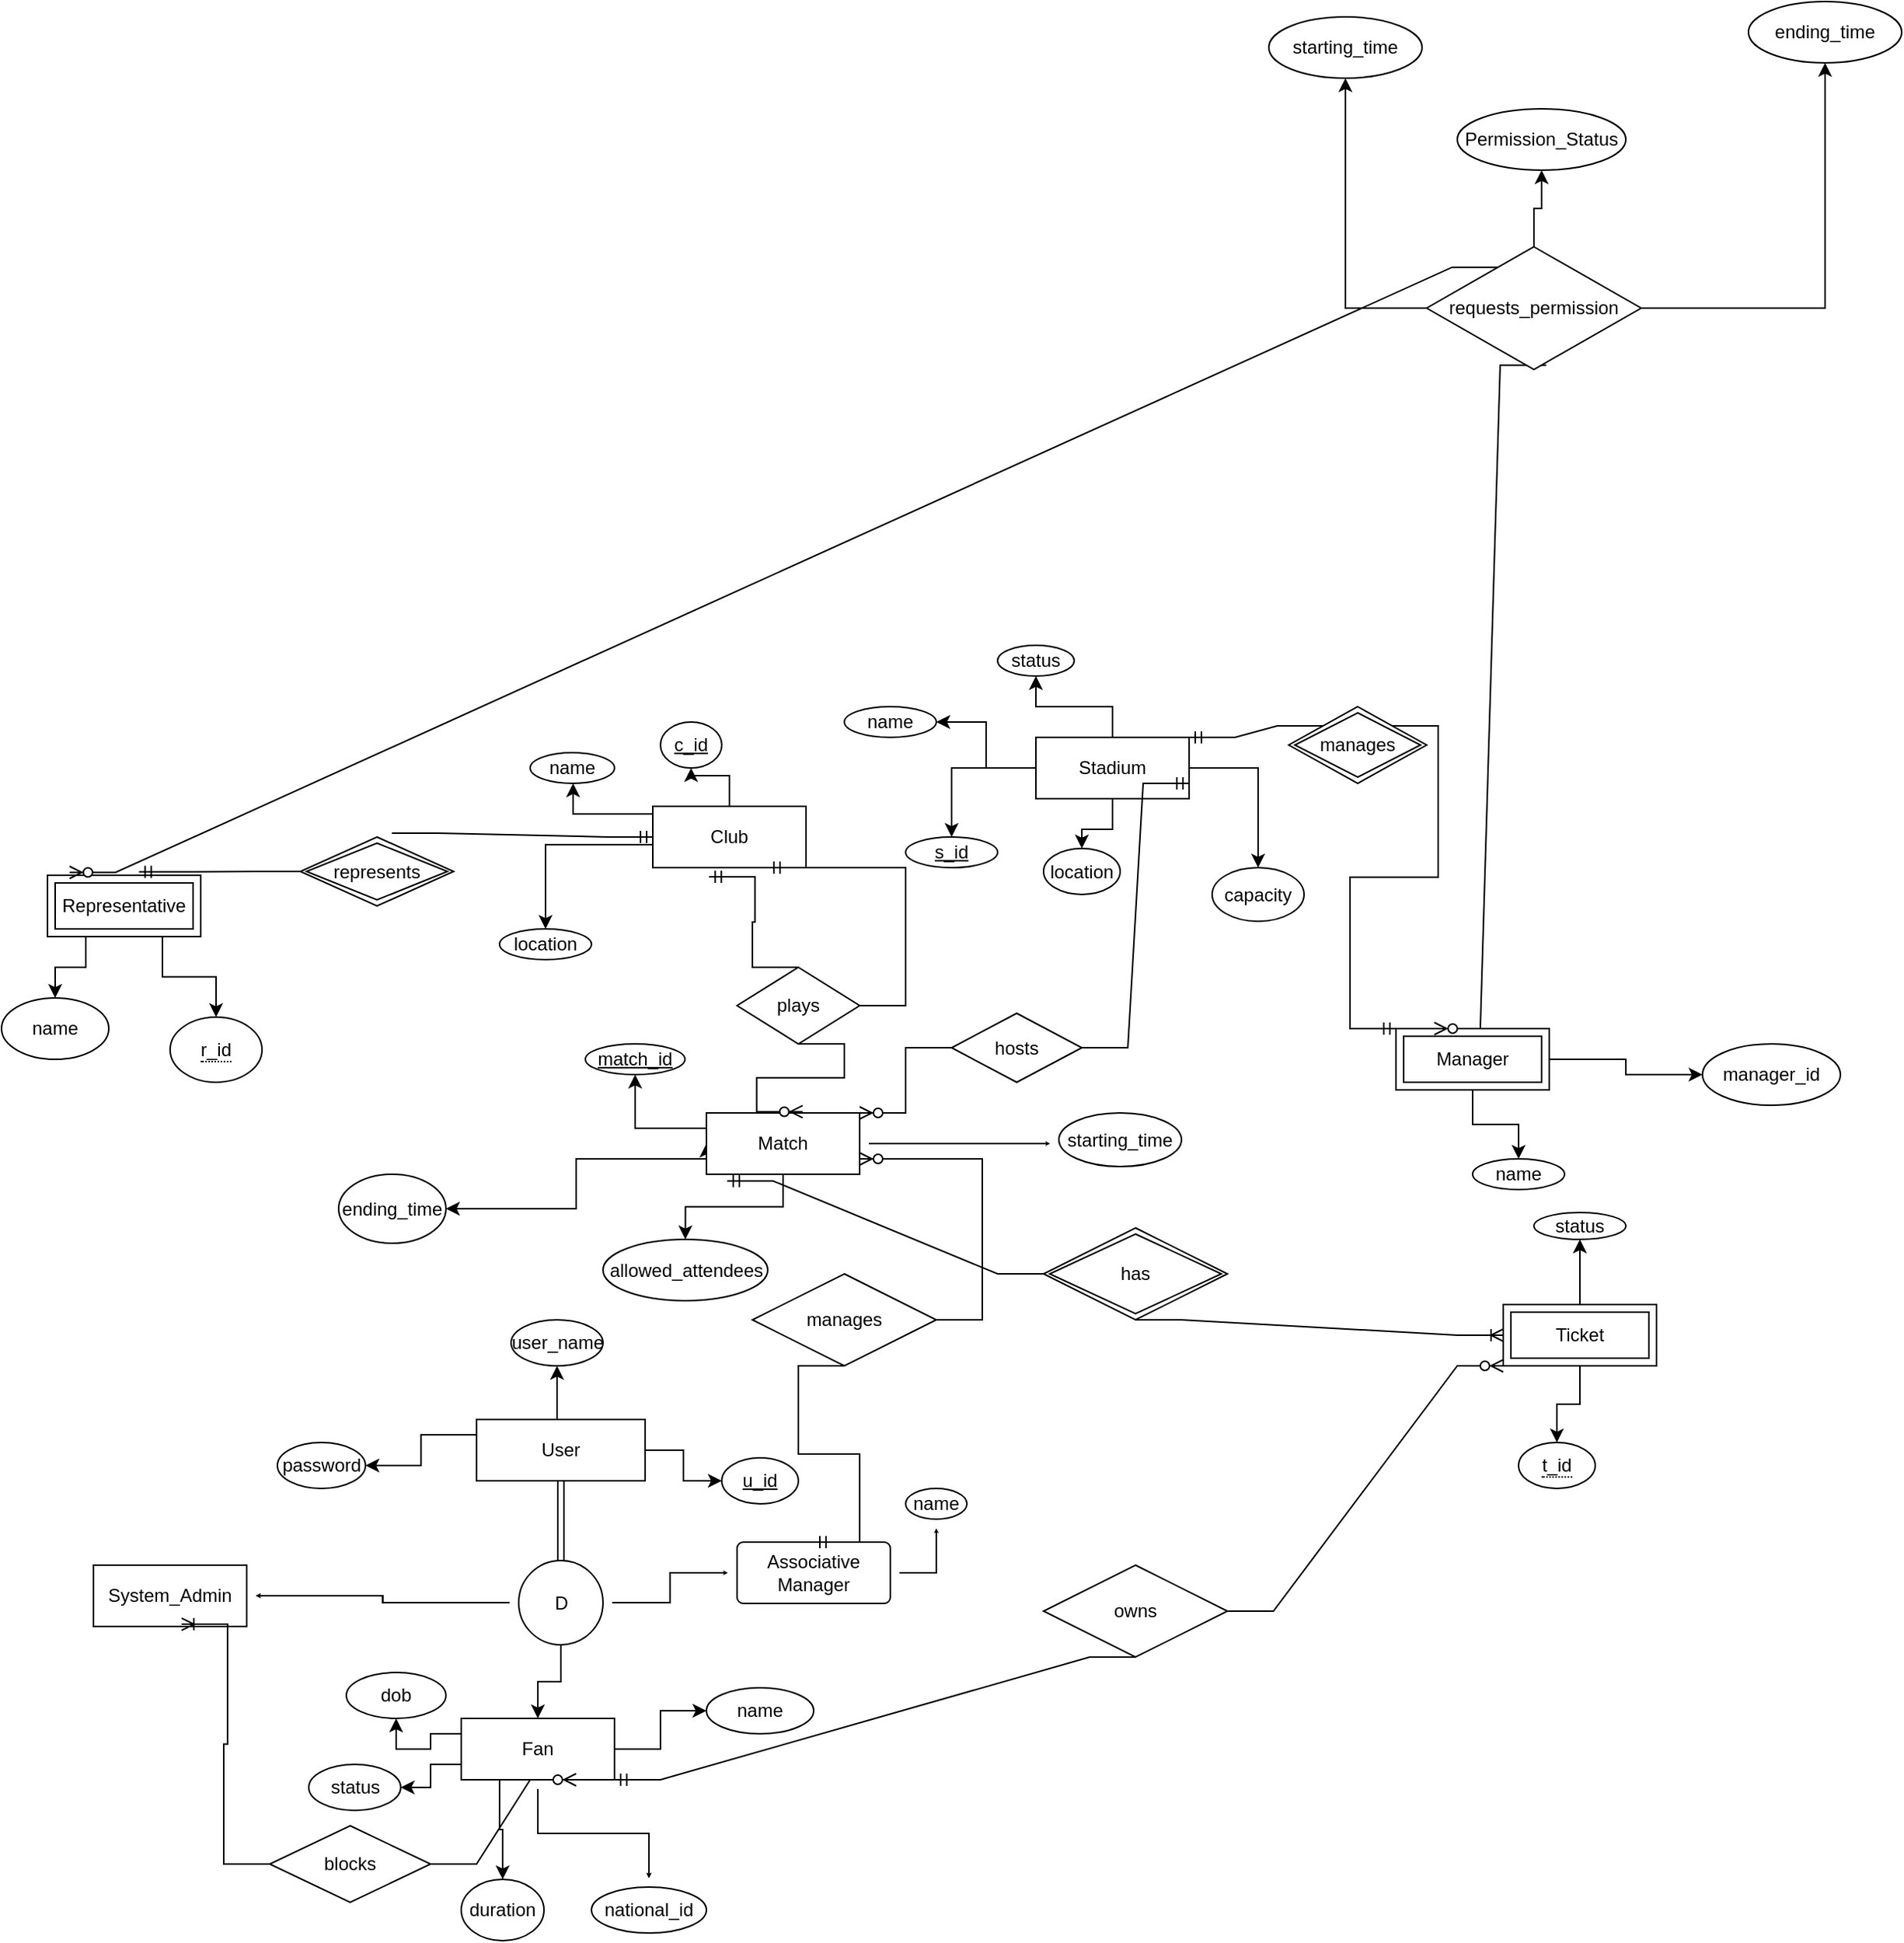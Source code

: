 <mxfile version="20.5.1" type="github">
  <diagram id="-QTC5YhXDy4I8rQjBGPy" name="Page-1">
    <mxGraphModel dx="782" dy="1609" grid="1" gridSize="10" guides="1" tooltips="1" connect="1" arrows="1" fold="1" page="1" pageScale="1" pageWidth="827" pageHeight="1169" math="0" shadow="0">
      <root>
        <mxCell id="0" />
        <mxCell id="1" parent="0" />
        <mxCell id="gGllVryrbf8ipJSGgLWO-30" value="" style="edgeStyle=orthogonalEdgeStyle;rounded=0;orthogonalLoop=1;jettySize=auto;html=1;" parent="1" source="gGllVryrbf8ipJSGgLWO-13" target="gGllVryrbf8ipJSGgLWO-28" edge="1">
          <mxGeometry relative="1" as="geometry" />
        </mxCell>
        <mxCell id="gGllVryrbf8ipJSGgLWO-36" value="" style="edgeStyle=orthogonalEdgeStyle;rounded=0;orthogonalLoop=1;jettySize=auto;html=1;" parent="1" source="gGllVryrbf8ipJSGgLWO-13" target="gGllVryrbf8ipJSGgLWO-33" edge="1">
          <mxGeometry relative="1" as="geometry" />
        </mxCell>
        <mxCell id="gGllVryrbf8ipJSGgLWO-41" value="" style="edgeStyle=orthogonalEdgeStyle;rounded=0;orthogonalLoop=1;jettySize=auto;html=1;" parent="1" source="gGllVryrbf8ipJSGgLWO-13" target="gGllVryrbf8ipJSGgLWO-38" edge="1">
          <mxGeometry relative="1" as="geometry" />
        </mxCell>
        <mxCell id="gGllVryrbf8ipJSGgLWO-43" value="" style="edgeStyle=orthogonalEdgeStyle;rounded=0;orthogonalLoop=1;jettySize=auto;html=1;" parent="1" source="gGllVryrbf8ipJSGgLWO-13" target="gGllVryrbf8ipJSGgLWO-42" edge="1">
          <mxGeometry relative="1" as="geometry" />
        </mxCell>
        <mxCell id="Ex0EIse3YdcYi0-qsqE2-28" value="" style="edgeStyle=orthogonalEdgeStyle;rounded=0;orthogonalLoop=1;jettySize=auto;html=1;" parent="1" source="gGllVryrbf8ipJSGgLWO-13" target="gGllVryrbf8ipJSGgLWO-32" edge="1">
          <mxGeometry relative="1" as="geometry" />
        </mxCell>
        <mxCell id="gGllVryrbf8ipJSGgLWO-13" value="Stadium" style="whiteSpace=wrap;html=1;align=center;" parent="1" vertex="1">
          <mxGeometry x="675" y="20" width="100" height="40" as="geometry" />
        </mxCell>
        <mxCell id="xitRjYBdMeIqJXFht9u3-31" style="edgeStyle=orthogonalEdgeStyle;shape=link;rounded=0;orthogonalLoop=1;jettySize=auto;html=1;exitX=0.5;exitY=1;exitDx=0;exitDy=0;" parent="1" source="gGllVryrbf8ipJSGgLWO-14" target="gGllVryrbf8ipJSGgLWO-66" edge="1">
          <mxGeometry relative="1" as="geometry" />
        </mxCell>
        <mxCell id="RnvZWbtIKU2oyK-qIO_T-2" style="edgeStyle=orthogonalEdgeStyle;rounded=0;orthogonalLoop=1;jettySize=auto;html=1;exitX=0;exitY=0.25;exitDx=0;exitDy=0;entryX=1;entryY=0.5;entryDx=0;entryDy=0;" parent="1" source="gGllVryrbf8ipJSGgLWO-14" target="gGllVryrbf8ipJSGgLWO-87" edge="1">
          <mxGeometry relative="1" as="geometry" />
        </mxCell>
        <mxCell id="RnvZWbtIKU2oyK-qIO_T-3" style="edgeStyle=orthogonalEdgeStyle;rounded=0;orthogonalLoop=1;jettySize=auto;html=1;exitX=0.5;exitY=0;exitDx=0;exitDy=0;entryX=0.5;entryY=1;entryDx=0;entryDy=0;" parent="1" source="gGllVryrbf8ipJSGgLWO-14" target="gGllVryrbf8ipJSGgLWO-85" edge="1">
          <mxGeometry relative="1" as="geometry" />
        </mxCell>
        <mxCell id="RnvZWbtIKU2oyK-qIO_T-4" style="edgeStyle=orthogonalEdgeStyle;rounded=0;orthogonalLoop=1;jettySize=auto;html=1;exitX=1;exitY=0.5;exitDx=0;exitDy=0;entryX=0;entryY=0.5;entryDx=0;entryDy=0;" parent="1" source="gGllVryrbf8ipJSGgLWO-14" target="gGllVryrbf8ipJSGgLWO-83" edge="1">
          <mxGeometry relative="1" as="geometry" />
        </mxCell>
        <mxCell id="gGllVryrbf8ipJSGgLWO-14" value="User" style="whiteSpace=wrap;html=1;align=center;" parent="1" vertex="1">
          <mxGeometry x="310" y="465" width="110" height="40" as="geometry" />
        </mxCell>
        <mxCell id="gGllVryrbf8ipJSGgLWO-47" value="" style="edgeStyle=orthogonalEdgeStyle;rounded=0;orthogonalLoop=1;jettySize=auto;html=1;" parent="1" source="gGllVryrbf8ipJSGgLWO-12" target="gGllVryrbf8ipJSGgLWO-44" edge="1">
          <mxGeometry relative="1" as="geometry">
            <Array as="points">
              <mxPoint x="355" y="90" />
            </Array>
          </mxGeometry>
        </mxCell>
        <mxCell id="gGllVryrbf8ipJSGgLWO-48" value="" style="edgeStyle=orthogonalEdgeStyle;rounded=0;orthogonalLoop=1;jettySize=auto;html=1;" parent="1" source="gGllVryrbf8ipJSGgLWO-12" target="gGllVryrbf8ipJSGgLWO-45" edge="1">
          <mxGeometry relative="1" as="geometry">
            <Array as="points">
              <mxPoint x="373" y="70" />
            </Array>
          </mxGeometry>
        </mxCell>
        <mxCell id="gGllVryrbf8ipJSGgLWO-49" value="" style="edgeStyle=orthogonalEdgeStyle;rounded=0;orthogonalLoop=1;jettySize=auto;html=1;" parent="1" source="gGllVryrbf8ipJSGgLWO-12" target="gGllVryrbf8ipJSGgLWO-46" edge="1">
          <mxGeometry relative="1" as="geometry" />
        </mxCell>
        <mxCell id="gGllVryrbf8ipJSGgLWO-12" value="Club" style="whiteSpace=wrap;html=1;align=center;" parent="1" vertex="1">
          <mxGeometry x="425" y="65" width="100" height="40" as="geometry" />
        </mxCell>
        <mxCell id="gGllVryrbf8ipJSGgLWO-28" value="name" style="ellipse;whiteSpace=wrap;html=1;align=center;" parent="1" vertex="1">
          <mxGeometry x="550" width="60" height="20" as="geometry" />
        </mxCell>
        <mxCell id="gGllVryrbf8ipJSGgLWO-32" value="location" style="ellipse;whiteSpace=wrap;html=1;align=center;" parent="1" vertex="1">
          <mxGeometry x="680" y="92.5" width="50" height="30" as="geometry" />
        </mxCell>
        <mxCell id="gGllVryrbf8ipJSGgLWO-33" value="s_id" style="ellipse;whiteSpace=wrap;html=1;align=center;fontStyle=4;" parent="1" vertex="1">
          <mxGeometry x="590" y="85" width="60" height="20" as="geometry" />
        </mxCell>
        <mxCell id="gGllVryrbf8ipJSGgLWO-38" value="capacity" style="ellipse;whiteSpace=wrap;html=1;align=center;" parent="1" vertex="1">
          <mxGeometry x="790" y="105" width="60" height="35" as="geometry" />
        </mxCell>
        <mxCell id="gGllVryrbf8ipJSGgLWO-42" value="status" style="ellipse;whiteSpace=wrap;html=1;align=center;" parent="1" vertex="1">
          <mxGeometry x="650" y="-40" width="50" height="20" as="geometry" />
        </mxCell>
        <mxCell id="gGllVryrbf8ipJSGgLWO-44" value="location" style="ellipse;whiteSpace=wrap;html=1;align=center;" parent="1" vertex="1">
          <mxGeometry x="325" y="145" width="60" height="20" as="geometry" />
        </mxCell>
        <mxCell id="gGllVryrbf8ipJSGgLWO-45" value="name" style="ellipse;whiteSpace=wrap;html=1;align=center;" parent="1" vertex="1">
          <mxGeometry x="345" y="30" width="55" height="20" as="geometry" />
        </mxCell>
        <mxCell id="gGllVryrbf8ipJSGgLWO-46" value="c_id" style="ellipse;whiteSpace=wrap;html=1;align=center;fontStyle=4;" parent="1" vertex="1">
          <mxGeometry x="430" y="10" width="40" height="30" as="geometry" />
        </mxCell>
        <mxCell id="xitRjYBdMeIqJXFht9u3-12" style="edgeStyle=orthogonalEdgeStyle;rounded=0;orthogonalLoop=1;jettySize=auto;html=1;exitX=0.25;exitY=1;exitDx=0;exitDy=0;entryX=0.5;entryY=0;entryDx=0;entryDy=0;" parent="1" source="gGllVryrbf8ipJSGgLWO-50" target="gGllVryrbf8ipJSGgLWO-53" edge="1">
          <mxGeometry relative="1" as="geometry" />
        </mxCell>
        <mxCell id="xitRjYBdMeIqJXFht9u3-13" style="edgeStyle=orthogonalEdgeStyle;rounded=0;orthogonalLoop=1;jettySize=auto;html=1;exitX=0.75;exitY=1;exitDx=0;exitDy=0;entryX=0.5;entryY=0;entryDx=0;entryDy=0;" parent="1" source="gGllVryrbf8ipJSGgLWO-50" target="gGllVryrbf8ipJSGgLWO-51" edge="1">
          <mxGeometry relative="1" as="geometry" />
        </mxCell>
        <mxCell id="gGllVryrbf8ipJSGgLWO-50" value="Representative" style="shape=ext;margin=3;double=1;whiteSpace=wrap;html=1;align=center;" parent="1" vertex="1">
          <mxGeometry x="30" y="110" width="100" height="40" as="geometry" />
        </mxCell>
        <mxCell id="gGllVryrbf8ipJSGgLWO-51" value="&lt;span style=&quot;border-bottom: 1px dotted&quot;&gt;r_id&lt;/span&gt;" style="ellipse;whiteSpace=wrap;html=1;align=center;" parent="1" vertex="1">
          <mxGeometry x="110" y="202.5" width="60" height="42.5" as="geometry" />
        </mxCell>
        <mxCell id="gGllVryrbf8ipJSGgLWO-53" value="name" style="ellipse;whiteSpace=wrap;html=1;align=center;" parent="1" vertex="1">
          <mxGeometry y="190" width="70" height="40" as="geometry" />
        </mxCell>
        <mxCell id="gGllVryrbf8ipJSGgLWO-59" value="" style="edgeStyle=orthogonalEdgeStyle;rounded=0;orthogonalLoop=1;jettySize=auto;html=1;" parent="1" source="gGllVryrbf8ipJSGgLWO-57" target="gGllVryrbf8ipJSGgLWO-58" edge="1">
          <mxGeometry relative="1" as="geometry" />
        </mxCell>
        <mxCell id="gGllVryrbf8ipJSGgLWO-61" value="" style="edgeStyle=orthogonalEdgeStyle;rounded=0;orthogonalLoop=1;jettySize=auto;html=1;" parent="1" source="gGllVryrbf8ipJSGgLWO-57" target="gGllVryrbf8ipJSGgLWO-60" edge="1">
          <mxGeometry relative="1" as="geometry" />
        </mxCell>
        <mxCell id="gGllVryrbf8ipJSGgLWO-57" value="Manager" style="shape=ext;margin=3;double=1;whiteSpace=wrap;html=1;align=center;" parent="1" vertex="1">
          <mxGeometry x="910" y="210" width="100" height="40" as="geometry" />
        </mxCell>
        <mxCell id="gGllVryrbf8ipJSGgLWO-58" value="manager_id" style="ellipse;whiteSpace=wrap;html=1;align=center;" parent="1" vertex="1">
          <mxGeometry x="1110" y="220" width="90" height="40" as="geometry" />
        </mxCell>
        <mxCell id="gGllVryrbf8ipJSGgLWO-60" value="name" style="ellipse;whiteSpace=wrap;html=1;align=center;" parent="1" vertex="1">
          <mxGeometry x="960" y="295" width="60" height="20" as="geometry" />
        </mxCell>
        <mxCell id="gGllVryrbf8ipJSGgLWO-77" value="" style="edgeStyle=orthogonalEdgeStyle;rounded=0;orthogonalLoop=1;jettySize=auto;html=1;startSize=0;endSize=0;sourcePerimeterSpacing=6;targetPerimeterSpacing=6;" parent="1" source="gGllVryrbf8ipJSGgLWO-66" target="gGllVryrbf8ipJSGgLWO-76" edge="1">
          <mxGeometry relative="1" as="geometry" />
        </mxCell>
        <mxCell id="gGllVryrbf8ipJSGgLWO-79" value="" style="edgeStyle=orthogonalEdgeStyle;rounded=0;orthogonalLoop=1;jettySize=auto;html=1;startSize=0;endSize=0;sourcePerimeterSpacing=6;targetPerimeterSpacing=6;" parent="1" source="gGllVryrbf8ipJSGgLWO-66" target="gGllVryrbf8ipJSGgLWO-76" edge="1">
          <mxGeometry relative="1" as="geometry" />
        </mxCell>
        <mxCell id="gGllVryrbf8ipJSGgLWO-80" value="" style="edgeStyle=orthogonalEdgeStyle;rounded=0;orthogonalLoop=1;jettySize=auto;html=1;startSize=0;endSize=0;sourcePerimeterSpacing=6;targetPerimeterSpacing=6;" parent="1" source="gGllVryrbf8ipJSGgLWO-66" target="gGllVryrbf8ipJSGgLWO-78" edge="1">
          <mxGeometry relative="1" as="geometry" />
        </mxCell>
        <mxCell id="BsQJGA-gcEnlUO8bF1xy-1" style="edgeStyle=orthogonalEdgeStyle;rounded=0;orthogonalLoop=1;jettySize=auto;html=1;exitX=0.5;exitY=1;exitDx=0;exitDy=0;entryX=0.5;entryY=0;entryDx=0;entryDy=0;" parent="1" source="gGllVryrbf8ipJSGgLWO-66" target="gGllVryrbf8ipJSGgLWO-81" edge="1">
          <mxGeometry relative="1" as="geometry" />
        </mxCell>
        <mxCell id="gGllVryrbf8ipJSGgLWO-66" value="D" style="ellipse;whiteSpace=wrap;html=1;aspect=fixed;" parent="1" vertex="1">
          <mxGeometry x="337.5" y="557" width="55" height="55" as="geometry" />
        </mxCell>
        <mxCell id="gGllVryrbf8ipJSGgLWO-76" value="System_Admin" style="whiteSpace=wrap;html=1;align=center;" parent="1" vertex="1">
          <mxGeometry x="60" y="560" width="100" height="40" as="geometry" />
        </mxCell>
        <mxCell id="gGllVryrbf8ipJSGgLWO-90" value="" style="edgeStyle=orthogonalEdgeStyle;rounded=0;orthogonalLoop=1;jettySize=auto;html=1;startSize=0;endSize=0;sourcePerimeterSpacing=6;targetPerimeterSpacing=6;" parent="1" source="gGllVryrbf8ipJSGgLWO-78" target="gGllVryrbf8ipJSGgLWO-89" edge="1">
          <mxGeometry relative="1" as="geometry" />
        </mxCell>
        <mxCell id="gGllVryrbf8ipJSGgLWO-78" value="Associative Manager" style="rounded=1;arcSize=10;whiteSpace=wrap;html=1;align=center;" parent="1" vertex="1">
          <mxGeometry x="480" y="545" width="100" height="40" as="geometry" />
        </mxCell>
        <mxCell id="gGllVryrbf8ipJSGgLWO-97" value="" style="edgeStyle=orthogonalEdgeStyle;rounded=0;orthogonalLoop=1;jettySize=auto;html=1;startSize=0;endSize=0;sourcePerimeterSpacing=6;targetPerimeterSpacing=6;" parent="1" source="gGllVryrbf8ipJSGgLWO-81" target="gGllVryrbf8ipJSGgLWO-94" edge="1">
          <mxGeometry relative="1" as="geometry" />
        </mxCell>
        <mxCell id="gGllVryrbf8ipJSGgLWO-98" value="" style="edgeStyle=orthogonalEdgeStyle;rounded=0;orthogonalLoop=1;jettySize=auto;html=1;startSize=0;endSize=0;sourcePerimeterSpacing=6;targetPerimeterSpacing=6;" parent="1" source="gGllVryrbf8ipJSGgLWO-81" target="gGllVryrbf8ipJSGgLWO-94" edge="1">
          <mxGeometry relative="1" as="geometry" />
        </mxCell>
        <mxCell id="gGllVryrbf8ipJSGgLWO-99" value="" style="edgeStyle=orthogonalEdgeStyle;rounded=0;orthogonalLoop=1;jettySize=auto;html=1;startSize=0;endSize=0;sourcePerimeterSpacing=6;targetPerimeterSpacing=6;" parent="1" source="gGllVryrbf8ipJSGgLWO-81" target="gGllVryrbf8ipJSGgLWO-94" edge="1">
          <mxGeometry relative="1" as="geometry" />
        </mxCell>
        <mxCell id="gGllVryrbf8ipJSGgLWO-100" value="" style="edgeStyle=orthogonalEdgeStyle;rounded=0;orthogonalLoop=1;jettySize=auto;html=1;startSize=0;endSize=0;sourcePerimeterSpacing=6;targetPerimeterSpacing=6;" parent="1" source="gGllVryrbf8ipJSGgLWO-81" target="gGllVryrbf8ipJSGgLWO-94" edge="1">
          <mxGeometry relative="1" as="geometry" />
        </mxCell>
        <mxCell id="xitRjYBdMeIqJXFht9u3-14" style="edgeStyle=orthogonalEdgeStyle;rounded=0;orthogonalLoop=1;jettySize=auto;html=1;exitX=1;exitY=0.5;exitDx=0;exitDy=0;" parent="1" source="gGllVryrbf8ipJSGgLWO-81" target="gGllVryrbf8ipJSGgLWO-93" edge="1">
          <mxGeometry relative="1" as="geometry" />
        </mxCell>
        <mxCell id="xitRjYBdMeIqJXFht9u3-15" style="edgeStyle=orthogonalEdgeStyle;rounded=0;orthogonalLoop=1;jettySize=auto;html=1;exitX=0;exitY=0.75;exitDx=0;exitDy=0;entryX=1;entryY=0.5;entryDx=0;entryDy=0;" parent="1" source="gGllVryrbf8ipJSGgLWO-81" target="gGllVryrbf8ipJSGgLWO-92" edge="1">
          <mxGeometry relative="1" as="geometry" />
        </mxCell>
        <mxCell id="xitRjYBdMeIqJXFht9u3-16" style="edgeStyle=orthogonalEdgeStyle;rounded=0;orthogonalLoop=1;jettySize=auto;html=1;exitX=0;exitY=0.25;exitDx=0;exitDy=0;entryX=0.5;entryY=1;entryDx=0;entryDy=0;" parent="1" source="gGllVryrbf8ipJSGgLWO-81" target="gGllVryrbf8ipJSGgLWO-91" edge="1">
          <mxGeometry relative="1" as="geometry" />
        </mxCell>
        <mxCell id="BsQJGA-gcEnlUO8bF1xy-2" style="edgeStyle=orthogonalEdgeStyle;rounded=0;orthogonalLoop=1;jettySize=auto;html=1;exitX=0.25;exitY=1;exitDx=0;exitDy=0;" parent="1" source="gGllVryrbf8ipJSGgLWO-81" target="Ex0EIse3YdcYi0-qsqE2-83" edge="1">
          <mxGeometry relative="1" as="geometry" />
        </mxCell>
        <mxCell id="gGllVryrbf8ipJSGgLWO-81" value="Fan" style="whiteSpace=wrap;html=1;align=center;" parent="1" vertex="1">
          <mxGeometry x="300" y="660" width="100" height="40" as="geometry" />
        </mxCell>
        <mxCell id="gGllVryrbf8ipJSGgLWO-83" value="&lt;div&gt;u_id&lt;/div&gt;" style="ellipse;whiteSpace=wrap;html=1;align=center;fontStyle=4;" parent="1" vertex="1">
          <mxGeometry x="470" y="490" width="50" height="30" as="geometry" />
        </mxCell>
        <mxCell id="gGllVryrbf8ipJSGgLWO-85" value="user_name" style="ellipse;whiteSpace=wrap;html=1;align=center;" parent="1" vertex="1">
          <mxGeometry x="332.5" y="400" width="60" height="30" as="geometry" />
        </mxCell>
        <mxCell id="gGllVryrbf8ipJSGgLWO-87" value="password" style="ellipse;whiteSpace=wrap;html=1;align=center;" parent="1" vertex="1">
          <mxGeometry x="180" y="480" width="57.5" height="30" as="geometry" />
        </mxCell>
        <mxCell id="gGllVryrbf8ipJSGgLWO-89" value="name" style="ellipse;whiteSpace=wrap;html=1;align=center;" parent="1" vertex="1">
          <mxGeometry x="590" y="510" width="40" height="20" as="geometry" />
        </mxCell>
        <mxCell id="gGllVryrbf8ipJSGgLWO-91" value="dob" style="ellipse;whiteSpace=wrap;html=1;align=center;" parent="1" vertex="1">
          <mxGeometry x="225" y="630" width="65" height="30" as="geometry" />
        </mxCell>
        <mxCell id="gGllVryrbf8ipJSGgLWO-92" value="status" style="ellipse;whiteSpace=wrap;html=1;align=center;" parent="1" vertex="1">
          <mxGeometry x="200.5" y="690" width="60" height="30" as="geometry" />
        </mxCell>
        <mxCell id="gGllVryrbf8ipJSGgLWO-93" value="name" style="ellipse;whiteSpace=wrap;html=1;align=center;" parent="1" vertex="1">
          <mxGeometry x="460" y="640" width="70" height="30" as="geometry" />
        </mxCell>
        <mxCell id="gGllVryrbf8ipJSGgLWO-94" value="national_id" style="ellipse;whiteSpace=wrap;html=1;align=center;" parent="1" vertex="1">
          <mxGeometry x="385" y="770" width="75" height="30" as="geometry" />
        </mxCell>
        <mxCell id="gGllVryrbf8ipJSGgLWO-108" value="" style="edgeStyle=orthogonalEdgeStyle;rounded=0;orthogonalLoop=1;jettySize=auto;html=1;startSize=0;endSize=0;sourcePerimeterSpacing=6;targetPerimeterSpacing=6;" parent="1" source="gGllVryrbf8ipJSGgLWO-104" target="gGllVryrbf8ipJSGgLWO-107" edge="1">
          <mxGeometry relative="1" as="geometry">
            <Array as="points">
              <mxPoint x="510" y="280" />
            </Array>
          </mxGeometry>
        </mxCell>
        <mxCell id="xitRjYBdMeIqJXFht9u3-20" style="edgeStyle=orthogonalEdgeStyle;rounded=0;orthogonalLoop=1;jettySize=auto;html=1;exitX=0;exitY=1;exitDx=0;exitDy=0;" parent="1" source="gGllVryrbf8ipJSGgLWO-104" edge="1">
          <mxGeometry relative="1" as="geometry">
            <mxPoint x="460" y="285" as="targetPoint" />
          </mxGeometry>
        </mxCell>
        <mxCell id="xitRjYBdMeIqJXFht9u3-21" style="edgeStyle=orthogonalEdgeStyle;rounded=0;orthogonalLoop=1;jettySize=auto;html=1;exitX=0;exitY=0.75;exitDx=0;exitDy=0;" parent="1" source="gGllVryrbf8ipJSGgLWO-104" target="gGllVryrbf8ipJSGgLWO-109" edge="1">
          <mxGeometry relative="1" as="geometry" />
        </mxCell>
        <mxCell id="xitRjYBdMeIqJXFht9u3-22" style="edgeStyle=orthogonalEdgeStyle;rounded=0;orthogonalLoop=1;jettySize=auto;html=1;exitX=0;exitY=0.25;exitDx=0;exitDy=0;entryX=0.5;entryY=1;entryDx=0;entryDy=0;" parent="1" source="gGllVryrbf8ipJSGgLWO-104" target="gGllVryrbf8ipJSGgLWO-105" edge="1">
          <mxGeometry relative="1" as="geometry" />
        </mxCell>
        <mxCell id="xitRjYBdMeIqJXFht9u3-23" style="edgeStyle=orthogonalEdgeStyle;rounded=0;orthogonalLoop=1;jettySize=auto;html=1;exitX=0.5;exitY=1;exitDx=0;exitDy=0;entryX=0.5;entryY=0;entryDx=0;entryDy=0;" parent="1" source="gGllVryrbf8ipJSGgLWO-104" target="gGllVryrbf8ipJSGgLWO-111" edge="1">
          <mxGeometry relative="1" as="geometry" />
        </mxCell>
        <mxCell id="gGllVryrbf8ipJSGgLWO-104" value="Match" style="whiteSpace=wrap;html=1;align=center;" parent="1" vertex="1">
          <mxGeometry x="460" y="265" width="100" height="40" as="geometry" />
        </mxCell>
        <mxCell id="gGllVryrbf8ipJSGgLWO-105" value="match_id" style="ellipse;whiteSpace=wrap;html=1;align=center;fontStyle=4;" parent="1" vertex="1">
          <mxGeometry x="381" y="220" width="65" height="20" as="geometry" />
        </mxCell>
        <mxCell id="gGllVryrbf8ipJSGgLWO-107" value="&lt;div&gt;starting_time&lt;/div&gt;" style="ellipse;whiteSpace=wrap;html=1;align=center;" parent="1" vertex="1">
          <mxGeometry x="690" y="265" width="80" height="35" as="geometry" />
        </mxCell>
        <mxCell id="gGllVryrbf8ipJSGgLWO-109" value="ending_time" style="ellipse;whiteSpace=wrap;html=1;align=center;" parent="1" vertex="1">
          <mxGeometry x="220" y="305" width="70" height="45" as="geometry" />
        </mxCell>
        <mxCell id="gGllVryrbf8ipJSGgLWO-111" value="allowed_attendees" style="ellipse;whiteSpace=wrap;html=1;align=center;" parent="1" vertex="1">
          <mxGeometry x="392.5" y="347.5" width="107.5" height="40" as="geometry" />
        </mxCell>
        <mxCell id="xitRjYBdMeIqJXFht9u3-17" style="edgeStyle=orthogonalEdgeStyle;rounded=0;orthogonalLoop=1;jettySize=auto;html=1;exitX=0.5;exitY=1;exitDx=0;exitDy=0;entryX=0.5;entryY=0;entryDx=0;entryDy=0;" parent="1" source="gGllVryrbf8ipJSGgLWO-113" target="gGllVryrbf8ipJSGgLWO-114" edge="1">
          <mxGeometry relative="1" as="geometry" />
        </mxCell>
        <mxCell id="xitRjYBdMeIqJXFht9u3-18" style="edgeStyle=orthogonalEdgeStyle;rounded=0;orthogonalLoop=1;jettySize=auto;html=1;exitX=0.5;exitY=0;exitDx=0;exitDy=0;entryX=0.5;entryY=1;entryDx=0;entryDy=0;" parent="1" source="gGllVryrbf8ipJSGgLWO-113" target="gGllVryrbf8ipJSGgLWO-116" edge="1">
          <mxGeometry relative="1" as="geometry" />
        </mxCell>
        <mxCell id="gGllVryrbf8ipJSGgLWO-113" value="Ticket" style="shape=ext;margin=3;double=1;whiteSpace=wrap;html=1;align=center;" parent="1" vertex="1">
          <mxGeometry x="980" y="390" width="100" height="40" as="geometry" />
        </mxCell>
        <mxCell id="gGllVryrbf8ipJSGgLWO-114" value="&lt;div&gt;&lt;span style=&quot;border-bottom: 1px dotted&quot;&gt;t_id&lt;/span&gt;&lt;/div&gt;&lt;div&gt;&lt;span style=&quot;border-bottom: 1px dotted&quot;&gt;&lt;/span&gt;&lt;/div&gt;" style="ellipse;whiteSpace=wrap;html=1;align=center;" parent="1" vertex="1">
          <mxGeometry x="990" y="480" width="50" height="30" as="geometry" />
        </mxCell>
        <mxCell id="gGllVryrbf8ipJSGgLWO-116" value="status" style="ellipse;whiteSpace=wrap;html=1;align=center;" parent="1" vertex="1">
          <mxGeometry x="1000" y="330" width="60" height="17.5" as="geometry" />
        </mxCell>
        <mxCell id="Ex0EIse3YdcYi0-qsqE2-4" value="" style="edgeStyle=entityRelationEdgeStyle;fontSize=12;html=1;endArrow=ERzeroToMany;startArrow=none;rounded=0;entryX=1;entryY=0.75;entryDx=0;entryDy=0;" parent="1" source="gGllVryrbf8ipJSGgLWO-118" target="gGllVryrbf8ipJSGgLWO-104" edge="1">
          <mxGeometry width="100" height="100" relative="1" as="geometry">
            <mxPoint x="610" y="540" as="sourcePoint" />
            <mxPoint x="630" y="300" as="targetPoint" />
          </mxGeometry>
        </mxCell>
        <mxCell id="gGllVryrbf8ipJSGgLWO-118" value="&lt;div&gt;manages&lt;/div&gt;" style="shape=rhombus;perimeter=rhombusPerimeter;whiteSpace=wrap;html=1;align=center;" parent="1" vertex="1">
          <mxGeometry x="490" y="370" width="120" height="60" as="geometry" />
        </mxCell>
        <mxCell id="Ex0EIse3YdcYi0-qsqE2-5" value="" style="edgeStyle=entityRelationEdgeStyle;fontSize=12;html=1;endArrow=none;startArrow=ERmandOne;rounded=0;entryX=0.5;entryY=1;entryDx=0;entryDy=0;exitX=0.5;exitY=0;exitDx=0;exitDy=0;" parent="1" source="gGllVryrbf8ipJSGgLWO-78" target="gGllVryrbf8ipJSGgLWO-118" edge="1">
          <mxGeometry width="100" height="100" relative="1" as="geometry">
            <mxPoint x="590" y="550" as="sourcePoint" />
            <mxPoint x="464" y="301.25" as="targetPoint" />
          </mxGeometry>
        </mxCell>
        <mxCell id="Ex0EIse3YdcYi0-qsqE2-7" value="plays" style="shape=rhombus;perimeter=rhombusPerimeter;whiteSpace=wrap;html=1;align=center;" parent="1" vertex="1">
          <mxGeometry x="480" y="170" width="80" height="50" as="geometry" />
        </mxCell>
        <mxCell id="Ex0EIse3YdcYi0-qsqE2-20" value="" style="edgeStyle=entityRelationEdgeStyle;fontSize=12;html=1;endArrow=ERzeroToMany;endFill=1;rounded=0;entryX=0.628;entryY=-0.019;entryDx=0;entryDy=0;entryPerimeter=0;exitX=0.5;exitY=1;exitDx=0;exitDy=0;" parent="1" source="Ex0EIse3YdcYi0-qsqE2-7" target="gGllVryrbf8ipJSGgLWO-104" edge="1">
          <mxGeometry width="100" height="100" relative="1" as="geometry">
            <mxPoint x="364" y="210" as="sourcePoint" />
            <mxPoint x="464" y="110" as="targetPoint" />
          </mxGeometry>
        </mxCell>
        <mxCell id="Ex0EIse3YdcYi0-qsqE2-30" value="hosts" style="shape=rhombus;perimeter=rhombusPerimeter;whiteSpace=wrap;html=1;align=center;" parent="1" vertex="1">
          <mxGeometry x="620" y="200" width="85" height="45" as="geometry" />
        </mxCell>
        <mxCell id="Ex0EIse3YdcYi0-qsqE2-31" value="" style="edgeStyle=entityRelationEdgeStyle;fontSize=12;html=1;endArrow=ERzeroToMany;endFill=1;rounded=0;exitX=0;exitY=0.5;exitDx=0;exitDy=0;entryX=1;entryY=0;entryDx=0;entryDy=0;" parent="1" source="Ex0EIse3YdcYi0-qsqE2-30" target="gGllVryrbf8ipJSGgLWO-104" edge="1">
          <mxGeometry width="100" height="100" relative="1" as="geometry">
            <mxPoint x="560" y="265" as="sourcePoint" />
            <mxPoint x="660" y="165" as="targetPoint" />
          </mxGeometry>
        </mxCell>
        <mxCell id="Ex0EIse3YdcYi0-qsqE2-33" value="" style="edgeStyle=entityRelationEdgeStyle;fontSize=12;html=1;endArrow=ERmandOne;rounded=0;exitX=1;exitY=0.5;exitDx=0;exitDy=0;entryX=1;entryY=0.75;entryDx=0;entryDy=0;" parent="1" source="Ex0EIse3YdcYi0-qsqE2-30" target="gGllVryrbf8ipJSGgLWO-13" edge="1">
          <mxGeometry width="100" height="100" relative="1" as="geometry">
            <mxPoint x="750" y="260" as="sourcePoint" />
            <mxPoint x="790" y="60" as="targetPoint" />
          </mxGeometry>
        </mxCell>
        <mxCell id="Ex0EIse3YdcYi0-qsqE2-36" value="" style="edgeStyle=entityRelationEdgeStyle;fontSize=12;html=1;endArrow=ERmandOne;startArrow=none;rounded=0;entryX=0;entryY=0.5;entryDx=0;entryDy=0;exitX=0.597;exitY=-0.056;exitDx=0;exitDy=0;exitPerimeter=0;" parent="1" source="Ex0EIse3YdcYi0-qsqE2-35" target="gGllVryrbf8ipJSGgLWO-12" edge="1">
          <mxGeometry width="100" height="100" relative="1" as="geometry">
            <mxPoint x="200" y="140" as="sourcePoint" />
            <mxPoint x="300" y="40" as="targetPoint" />
          </mxGeometry>
        </mxCell>
        <mxCell id="Ex0EIse3YdcYi0-qsqE2-37" style="edgeStyle=orthogonalEdgeStyle;rounded=0;orthogonalLoop=1;jettySize=auto;html=1;exitX=0.5;exitY=1;exitDx=0;exitDy=0;" parent="1" source="Ex0EIse3YdcYi0-qsqE2-35" target="Ex0EIse3YdcYi0-qsqE2-35" edge="1">
          <mxGeometry relative="1" as="geometry" />
        </mxCell>
        <mxCell id="Ex0EIse3YdcYi0-qsqE2-35" value="&lt;div&gt;represents&lt;/div&gt;" style="shape=rhombus;double=1;perimeter=rhombusPerimeter;whiteSpace=wrap;html=1;align=center;" parent="1" vertex="1">
          <mxGeometry x="195" y="85" width="100" height="45" as="geometry" />
        </mxCell>
        <mxCell id="Ex0EIse3YdcYi0-qsqE2-38" value="" style="edgeStyle=entityRelationEdgeStyle;fontSize=12;html=1;endArrow=none;startArrow=ERmandOne;rounded=0;entryX=0;entryY=0.5;entryDx=0;entryDy=0;exitX=0.597;exitY=-0.056;exitDx=0;exitDy=0;exitPerimeter=0;" parent="1" source="gGllVryrbf8ipJSGgLWO-50" target="Ex0EIse3YdcYi0-qsqE2-35" edge="1">
          <mxGeometry width="100" height="100" relative="1" as="geometry">
            <mxPoint x="129.7" y="137.76" as="sourcePoint" />
            <mxPoint x="425" y="85" as="targetPoint" />
          </mxGeometry>
        </mxCell>
        <mxCell id="Ex0EIse3YdcYi0-qsqE2-46" value="" style="edgeStyle=entityRelationEdgeStyle;fontSize=12;html=1;endArrow=ERmandOne;startArrow=none;rounded=0;entryX=1;entryY=0;entryDx=0;entryDy=0;exitX=0;exitY=0;exitDx=0;exitDy=0;" parent="1" source="Ex0EIse3YdcYi0-qsqE2-39" target="gGllVryrbf8ipJSGgLWO-13" edge="1">
          <mxGeometry width="100" height="100" relative="1" as="geometry">
            <mxPoint x="1020" y="130" as="sourcePoint" />
            <mxPoint x="1120" y="30" as="targetPoint" />
          </mxGeometry>
        </mxCell>
        <mxCell id="Ex0EIse3YdcYi0-qsqE2-39" value="manages" style="shape=rhombus;double=1;perimeter=rhombusPerimeter;whiteSpace=wrap;html=1;align=center;" parent="1" vertex="1">
          <mxGeometry x="840" width="90" height="50" as="geometry" />
        </mxCell>
        <mxCell id="Ex0EIse3YdcYi0-qsqE2-47" value="" style="edgeStyle=entityRelationEdgeStyle;fontSize=12;html=1;endArrow=none;startArrow=ERmandOne;rounded=0;entryX=1;entryY=0;entryDx=0;entryDy=0;exitX=0;exitY=0;exitDx=0;exitDy=0;" parent="1" source="gGllVryrbf8ipJSGgLWO-57" target="Ex0EIse3YdcYi0-qsqE2-39" edge="1">
          <mxGeometry width="100" height="100" relative="1" as="geometry">
            <mxPoint x="960" y="210" as="sourcePoint" />
            <mxPoint x="775" y="20" as="targetPoint" />
          </mxGeometry>
        </mxCell>
        <mxCell id="Ex0EIse3YdcYi0-qsqE2-54" value="" style="edgeStyle=entityRelationEdgeStyle;fontSize=12;html=1;endArrow=ERmandOne;rounded=0;exitX=0.5;exitY=0;exitDx=0;exitDy=0;entryX=0.367;entryY=1.15;entryDx=0;entryDy=0;entryPerimeter=0;" parent="1" source="Ex0EIse3YdcYi0-qsqE2-7" target="gGllVryrbf8ipJSGgLWO-12" edge="1">
          <mxGeometry width="100" height="100" relative="1" as="geometry">
            <mxPoint x="360" y="210" as="sourcePoint" />
            <mxPoint x="460" y="110" as="targetPoint" />
          </mxGeometry>
        </mxCell>
        <mxCell id="Ex0EIse3YdcYi0-qsqE2-56" style="edgeStyle=orthogonalEdgeStyle;rounded=0;orthogonalLoop=1;jettySize=auto;html=1;exitX=0.5;exitY=1;exitDx=0;exitDy=0;" parent="1" source="Ex0EIse3YdcYi0-qsqE2-7" target="Ex0EIse3YdcYi0-qsqE2-7" edge="1">
          <mxGeometry relative="1" as="geometry" />
        </mxCell>
        <mxCell id="Ex0EIse3YdcYi0-qsqE2-60" value="" style="edgeStyle=entityRelationEdgeStyle;fontSize=12;html=1;endArrow=ERmandOne;rounded=0;entryX=0.75;entryY=1;entryDx=0;entryDy=0;" parent="1" source="Ex0EIse3YdcYi0-qsqE2-7" target="gGllVryrbf8ipJSGgLWO-12" edge="1">
          <mxGeometry width="100" height="100" relative="1" as="geometry">
            <mxPoint x="560" y="210" as="sourcePoint" />
            <mxPoint x="560" y="140" as="targetPoint" />
          </mxGeometry>
        </mxCell>
        <mxCell id="Ex0EIse3YdcYi0-qsqE2-67" value="" style="edgeStyle=entityRelationEdgeStyle;fontSize=12;html=1;endArrow=ERoneToMany;startArrow=none;rounded=0;entryX=0;entryY=0.5;entryDx=0;entryDy=0;exitX=0.5;exitY=1;exitDx=0;exitDy=0;" parent="1" source="Ex0EIse3YdcYi0-qsqE2-65" target="gGllVryrbf8ipJSGgLWO-113" edge="1">
          <mxGeometry width="100" height="100" relative="1" as="geometry">
            <mxPoint x="700" y="580" as="sourcePoint" />
            <mxPoint x="800" y="480" as="targetPoint" />
          </mxGeometry>
        </mxCell>
        <mxCell id="Ex0EIse3YdcYi0-qsqE2-65" value="has" style="shape=rhombus;double=1;perimeter=rhombusPerimeter;whiteSpace=wrap;html=1;align=center;" parent="1" vertex="1">
          <mxGeometry x="680" y="340" width="120" height="60" as="geometry" />
        </mxCell>
        <mxCell id="Ex0EIse3YdcYi0-qsqE2-68" value="" style="edgeStyle=entityRelationEdgeStyle;fontSize=12;html=1;endArrow=none;startArrow=ERmandOne;rounded=0;entryX=0;entryY=0.5;entryDx=0;entryDy=0;exitX=0.135;exitY=1.11;exitDx=0;exitDy=0;exitPerimeter=0;" parent="1" source="gGllVryrbf8ipJSGgLWO-104" target="Ex0EIse3YdcYi0-qsqE2-65" edge="1">
          <mxGeometry width="100" height="100" relative="1" as="geometry">
            <mxPoint x="473.5" y="309.4" as="sourcePoint" />
            <mxPoint x="980" y="410" as="targetPoint" />
          </mxGeometry>
        </mxCell>
        <mxCell id="Ex0EIse3YdcYi0-qsqE2-70" value="" style="edgeStyle=entityRelationEdgeStyle;fontSize=12;html=1;endArrow=ERzeroToMany;startArrow=none;rounded=0;entryX=0;entryY=1;entryDx=0;entryDy=0;" parent="1" source="Ex0EIse3YdcYi0-qsqE2-69" target="gGllVryrbf8ipJSGgLWO-113" edge="1">
          <mxGeometry width="100" height="100" relative="1" as="geometry">
            <mxPoint x="400" y="700" as="sourcePoint" />
            <mxPoint x="850" y="530" as="targetPoint" />
          </mxGeometry>
        </mxCell>
        <mxCell id="Ex0EIse3YdcYi0-qsqE2-69" value="owns" style="shape=rhombus;perimeter=rhombusPerimeter;whiteSpace=wrap;html=1;align=center;" parent="1" vertex="1">
          <mxGeometry x="680" y="560" width="120" height="60" as="geometry" />
        </mxCell>
        <mxCell id="Ex0EIse3YdcYi0-qsqE2-71" value="" style="edgeStyle=entityRelationEdgeStyle;fontSize=12;html=1;endArrow=none;startArrow=ERmandOne;rounded=0;entryX=0.5;entryY=1;entryDx=0;entryDy=0;" parent="1" target="Ex0EIse3YdcYi0-qsqE2-69" edge="1">
          <mxGeometry width="100" height="100" relative="1" as="geometry">
            <mxPoint x="400" y="700" as="sourcePoint" />
            <mxPoint x="980" y="430" as="targetPoint" />
          </mxGeometry>
        </mxCell>
        <mxCell id="Ex0EIse3YdcYi0-qsqE2-74" value="Permission_Status" style="ellipse;whiteSpace=wrap;html=1;align=center;" parent="1" vertex="1">
          <mxGeometry x="950" y="-390" width="110" height="40" as="geometry" />
        </mxCell>
        <mxCell id="Ex0EIse3YdcYi0-qsqE2-76" value="" style="edgeStyle=entityRelationEdgeStyle;fontSize=12;html=1;endArrow=ERzeroToMany;endFill=1;startArrow=none;rounded=0;entryX=0.25;entryY=0;entryDx=0;entryDy=0;exitX=0.557;exitY=0.966;exitDx=0;exitDy=0;exitPerimeter=0;" parent="1" source="Ex0EIse3YdcYi0-qsqE2-73" target="gGllVryrbf8ipJSGgLWO-57" edge="1">
          <mxGeometry width="100" height="100" relative="1" as="geometry">
            <mxPoint x="160" y="-60" as="sourcePoint" />
            <mxPoint x="1180" y="-60" as="targetPoint" />
          </mxGeometry>
        </mxCell>
        <mxCell id="Ex0EIse3YdcYi0-qsqE2-78" value="" style="edgeStyle=orthogonalEdgeStyle;rounded=0;orthogonalLoop=1;jettySize=auto;html=1;" parent="1" source="Ex0EIse3YdcYi0-qsqE2-73" target="Ex0EIse3YdcYi0-qsqE2-74" edge="1">
          <mxGeometry relative="1" as="geometry" />
        </mxCell>
        <mxCell id="xitRjYBdMeIqJXFht9u3-1" style="edgeStyle=orthogonalEdgeStyle;rounded=0;orthogonalLoop=1;jettySize=auto;html=1;exitX=1;exitY=0.5;exitDx=0;exitDy=0;entryX=0.5;entryY=1;entryDx=0;entryDy=0;" parent="1" source="Ex0EIse3YdcYi0-qsqE2-73" target="MIWhuhaw3we_5TaFjL_g-9" edge="1">
          <mxGeometry relative="1" as="geometry" />
        </mxCell>
        <mxCell id="xitRjYBdMeIqJXFht9u3-2" style="edgeStyle=orthogonalEdgeStyle;rounded=0;orthogonalLoop=1;jettySize=auto;html=1;exitX=0;exitY=0.5;exitDx=0;exitDy=0;entryX=0.5;entryY=1;entryDx=0;entryDy=0;" parent="1" source="Ex0EIse3YdcYi0-qsqE2-73" target="MIWhuhaw3we_5TaFjL_g-10" edge="1">
          <mxGeometry relative="1" as="geometry" />
        </mxCell>
        <mxCell id="Ex0EIse3YdcYi0-qsqE2-73" value="requests_permission" style="shape=rhombus;perimeter=rhombusPerimeter;whiteSpace=wrap;html=1;align=center;" parent="1" vertex="1">
          <mxGeometry x="930" y="-300" width="140" height="80" as="geometry" />
        </mxCell>
        <mxCell id="Ex0EIse3YdcYi0-qsqE2-77" value="" style="edgeStyle=entityRelationEdgeStyle;fontSize=12;html=1;endArrow=none;endFill=1;startArrow=ERzeroToMany;rounded=0;entryX=0.25;entryY=0;entryDx=0;entryDy=0;exitX=0.144;exitY=-0.047;exitDx=0;exitDy=0;exitPerimeter=0;" parent="1" source="gGllVryrbf8ipJSGgLWO-50" target="Ex0EIse3YdcYi0-qsqE2-73" edge="1">
          <mxGeometry width="100" height="100" relative="1" as="geometry">
            <mxPoint x="84.4" y="138.12" as="sourcePoint" />
            <mxPoint x="985" y="210" as="targetPoint" />
          </mxGeometry>
        </mxCell>
        <mxCell id="Ex0EIse3YdcYi0-qsqE2-81" value="" style="edgeStyle=entityRelationEdgeStyle;fontSize=12;html=1;endArrow=ERzeroToMany;startArrow=none;rounded=0;exitX=1;exitY=0.5;exitDx=0;exitDy=0;entryX=0.75;entryY=1;entryDx=0;entryDy=0;" parent="1" source="Ex0EIse3YdcYi0-qsqE2-79" target="gGllVryrbf8ipJSGgLWO-81" edge="1">
          <mxGeometry width="100" height="100" relative="1" as="geometry">
            <mxPoint x="195" y="930" as="sourcePoint" />
            <mxPoint x="410" y="880" as="targetPoint" />
          </mxGeometry>
        </mxCell>
        <mxCell id="Ex0EIse3YdcYi0-qsqE2-79" value="blocks" style="shape=rhombus;perimeter=rhombusPerimeter;whiteSpace=wrap;html=1;align=center;" parent="1" vertex="1">
          <mxGeometry x="175" y="730" width="105" height="50" as="geometry" />
        </mxCell>
        <mxCell id="Ex0EIse3YdcYi0-qsqE2-83" value="duration" style="ellipse;whiteSpace=wrap;html=1;align=center;" parent="1" vertex="1">
          <mxGeometry x="300" y="765" width="54" height="40" as="geometry" />
        </mxCell>
        <mxCell id="MIWhuhaw3we_5TaFjL_g-9" value="&lt;div&gt;ending_time&lt;/div&gt;" style="ellipse;whiteSpace=wrap;html=1;align=center;" parent="1" vertex="1">
          <mxGeometry x="1140" y="-460" width="100" height="40" as="geometry" />
        </mxCell>
        <mxCell id="MIWhuhaw3we_5TaFjL_g-10" value="starting_time" style="ellipse;whiteSpace=wrap;html=1;align=center;" parent="1" vertex="1">
          <mxGeometry x="827" y="-450" width="100" height="40" as="geometry" />
        </mxCell>
        <mxCell id="Yzb5b_ZoYLG-KUR6gTO9-1" value="" style="edgeStyle=entityRelationEdgeStyle;fontSize=12;html=1;endArrow=ERoneToMany;rounded=0;exitX=0;exitY=0.5;exitDx=0;exitDy=0;entryX=0.575;entryY=0.963;entryDx=0;entryDy=0;entryPerimeter=0;" edge="1" parent="1" source="Ex0EIse3YdcYi0-qsqE2-79" target="gGllVryrbf8ipJSGgLWO-76">
          <mxGeometry width="100" height="100" relative="1" as="geometry">
            <mxPoint x="118" y="730" as="sourcePoint" />
            <mxPoint x="170" y="630" as="targetPoint" />
          </mxGeometry>
        </mxCell>
      </root>
    </mxGraphModel>
  </diagram>
</mxfile>
